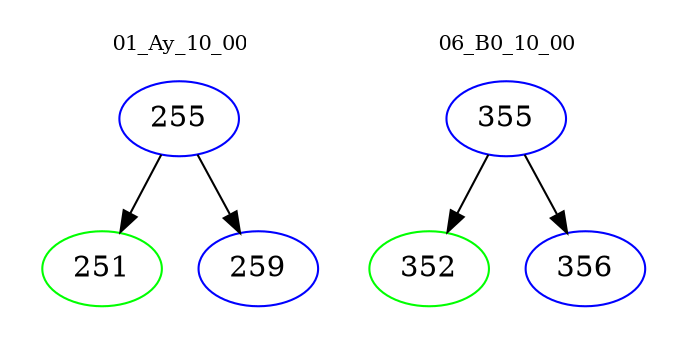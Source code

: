 digraph{
subgraph cluster_0 {
color = white
label = "01_Ay_10_00";
fontsize=10;
T0_255 [label="255", color="blue"]
T0_255 -> T0_251 [color="black"]
T0_251 [label="251", color="green"]
T0_255 -> T0_259 [color="black"]
T0_259 [label="259", color="blue"]
}
subgraph cluster_1 {
color = white
label = "06_B0_10_00";
fontsize=10;
T1_355 [label="355", color="blue"]
T1_355 -> T1_352 [color="black"]
T1_352 [label="352", color="green"]
T1_355 -> T1_356 [color="black"]
T1_356 [label="356", color="blue"]
}
}
